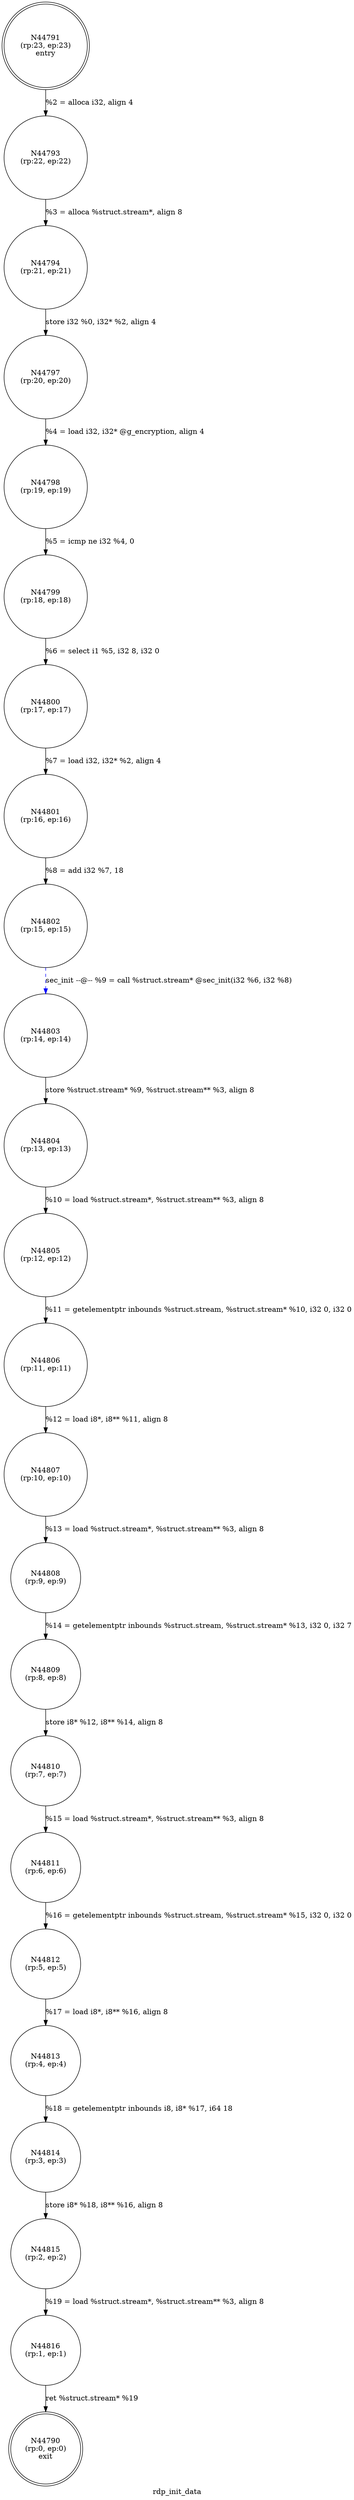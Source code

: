 digraph rdp_init_data {
label="rdp_init_data"
44790 [label="N44790\n(rp:0, ep:0)\nexit", shape="doublecircle"]
44791 [label="N44791\n(rp:23, ep:23)\nentry", shape="doublecircle"]
44791 -> 44793 [label="%2 = alloca i32, align 4"]
44793 [label="N44793\n(rp:22, ep:22)", shape="circle"]
44793 -> 44794 [label="%3 = alloca %struct.stream*, align 8"]
44794 [label="N44794\n(rp:21, ep:21)", shape="circle"]
44794 -> 44797 [label="store i32 %0, i32* %2, align 4"]
44797 [label="N44797\n(rp:20, ep:20)", shape="circle"]
44797 -> 44798 [label="%4 = load i32, i32* @g_encryption, align 4"]
44798 [label="N44798\n(rp:19, ep:19)", shape="circle"]
44798 -> 44799 [label="%5 = icmp ne i32 %4, 0"]
44799 [label="N44799\n(rp:18, ep:18)", shape="circle"]
44799 -> 44800 [label="%6 = select i1 %5, i32 8, i32 0"]
44800 [label="N44800\n(rp:17, ep:17)", shape="circle"]
44800 -> 44801 [label="%7 = load i32, i32* %2, align 4"]
44801 [label="N44801\n(rp:16, ep:16)", shape="circle"]
44801 -> 44802 [label="%8 = add i32 %7, 18"]
44802 [label="N44802\n(rp:15, ep:15)", shape="circle"]
44802 -> 44803 [label="sec_init --@-- %9 = call %struct.stream* @sec_init(i32 %6, i32 %8)", style="dashed", color="blue"]
44803 [label="N44803\n(rp:14, ep:14)", shape="circle"]
44803 -> 44804 [label="store %struct.stream* %9, %struct.stream** %3, align 8"]
44804 [label="N44804\n(rp:13, ep:13)", shape="circle"]
44804 -> 44805 [label="%10 = load %struct.stream*, %struct.stream** %3, align 8"]
44805 [label="N44805\n(rp:12, ep:12)", shape="circle"]
44805 -> 44806 [label="%11 = getelementptr inbounds %struct.stream, %struct.stream* %10, i32 0, i32 0"]
44806 [label="N44806\n(rp:11, ep:11)", shape="circle"]
44806 -> 44807 [label="%12 = load i8*, i8** %11, align 8"]
44807 [label="N44807\n(rp:10, ep:10)", shape="circle"]
44807 -> 44808 [label="%13 = load %struct.stream*, %struct.stream** %3, align 8"]
44808 [label="N44808\n(rp:9, ep:9)", shape="circle"]
44808 -> 44809 [label="%14 = getelementptr inbounds %struct.stream, %struct.stream* %13, i32 0, i32 7"]
44809 [label="N44809\n(rp:8, ep:8)", shape="circle"]
44809 -> 44810 [label="store i8* %12, i8** %14, align 8"]
44810 [label="N44810\n(rp:7, ep:7)", shape="circle"]
44810 -> 44811 [label="%15 = load %struct.stream*, %struct.stream** %3, align 8"]
44811 [label="N44811\n(rp:6, ep:6)", shape="circle"]
44811 -> 44812 [label="%16 = getelementptr inbounds %struct.stream, %struct.stream* %15, i32 0, i32 0"]
44812 [label="N44812\n(rp:5, ep:5)", shape="circle"]
44812 -> 44813 [label="%17 = load i8*, i8** %16, align 8"]
44813 [label="N44813\n(rp:4, ep:4)", shape="circle"]
44813 -> 44814 [label="%18 = getelementptr inbounds i8, i8* %17, i64 18"]
44814 [label="N44814\n(rp:3, ep:3)", shape="circle"]
44814 -> 44815 [label="store i8* %18, i8** %16, align 8"]
44815 [label="N44815\n(rp:2, ep:2)", shape="circle"]
44815 -> 44816 [label="%19 = load %struct.stream*, %struct.stream** %3, align 8"]
44816 [label="N44816\n(rp:1, ep:1)", shape="circle"]
44816 -> 44790 [label="ret %struct.stream* %19"]
}
